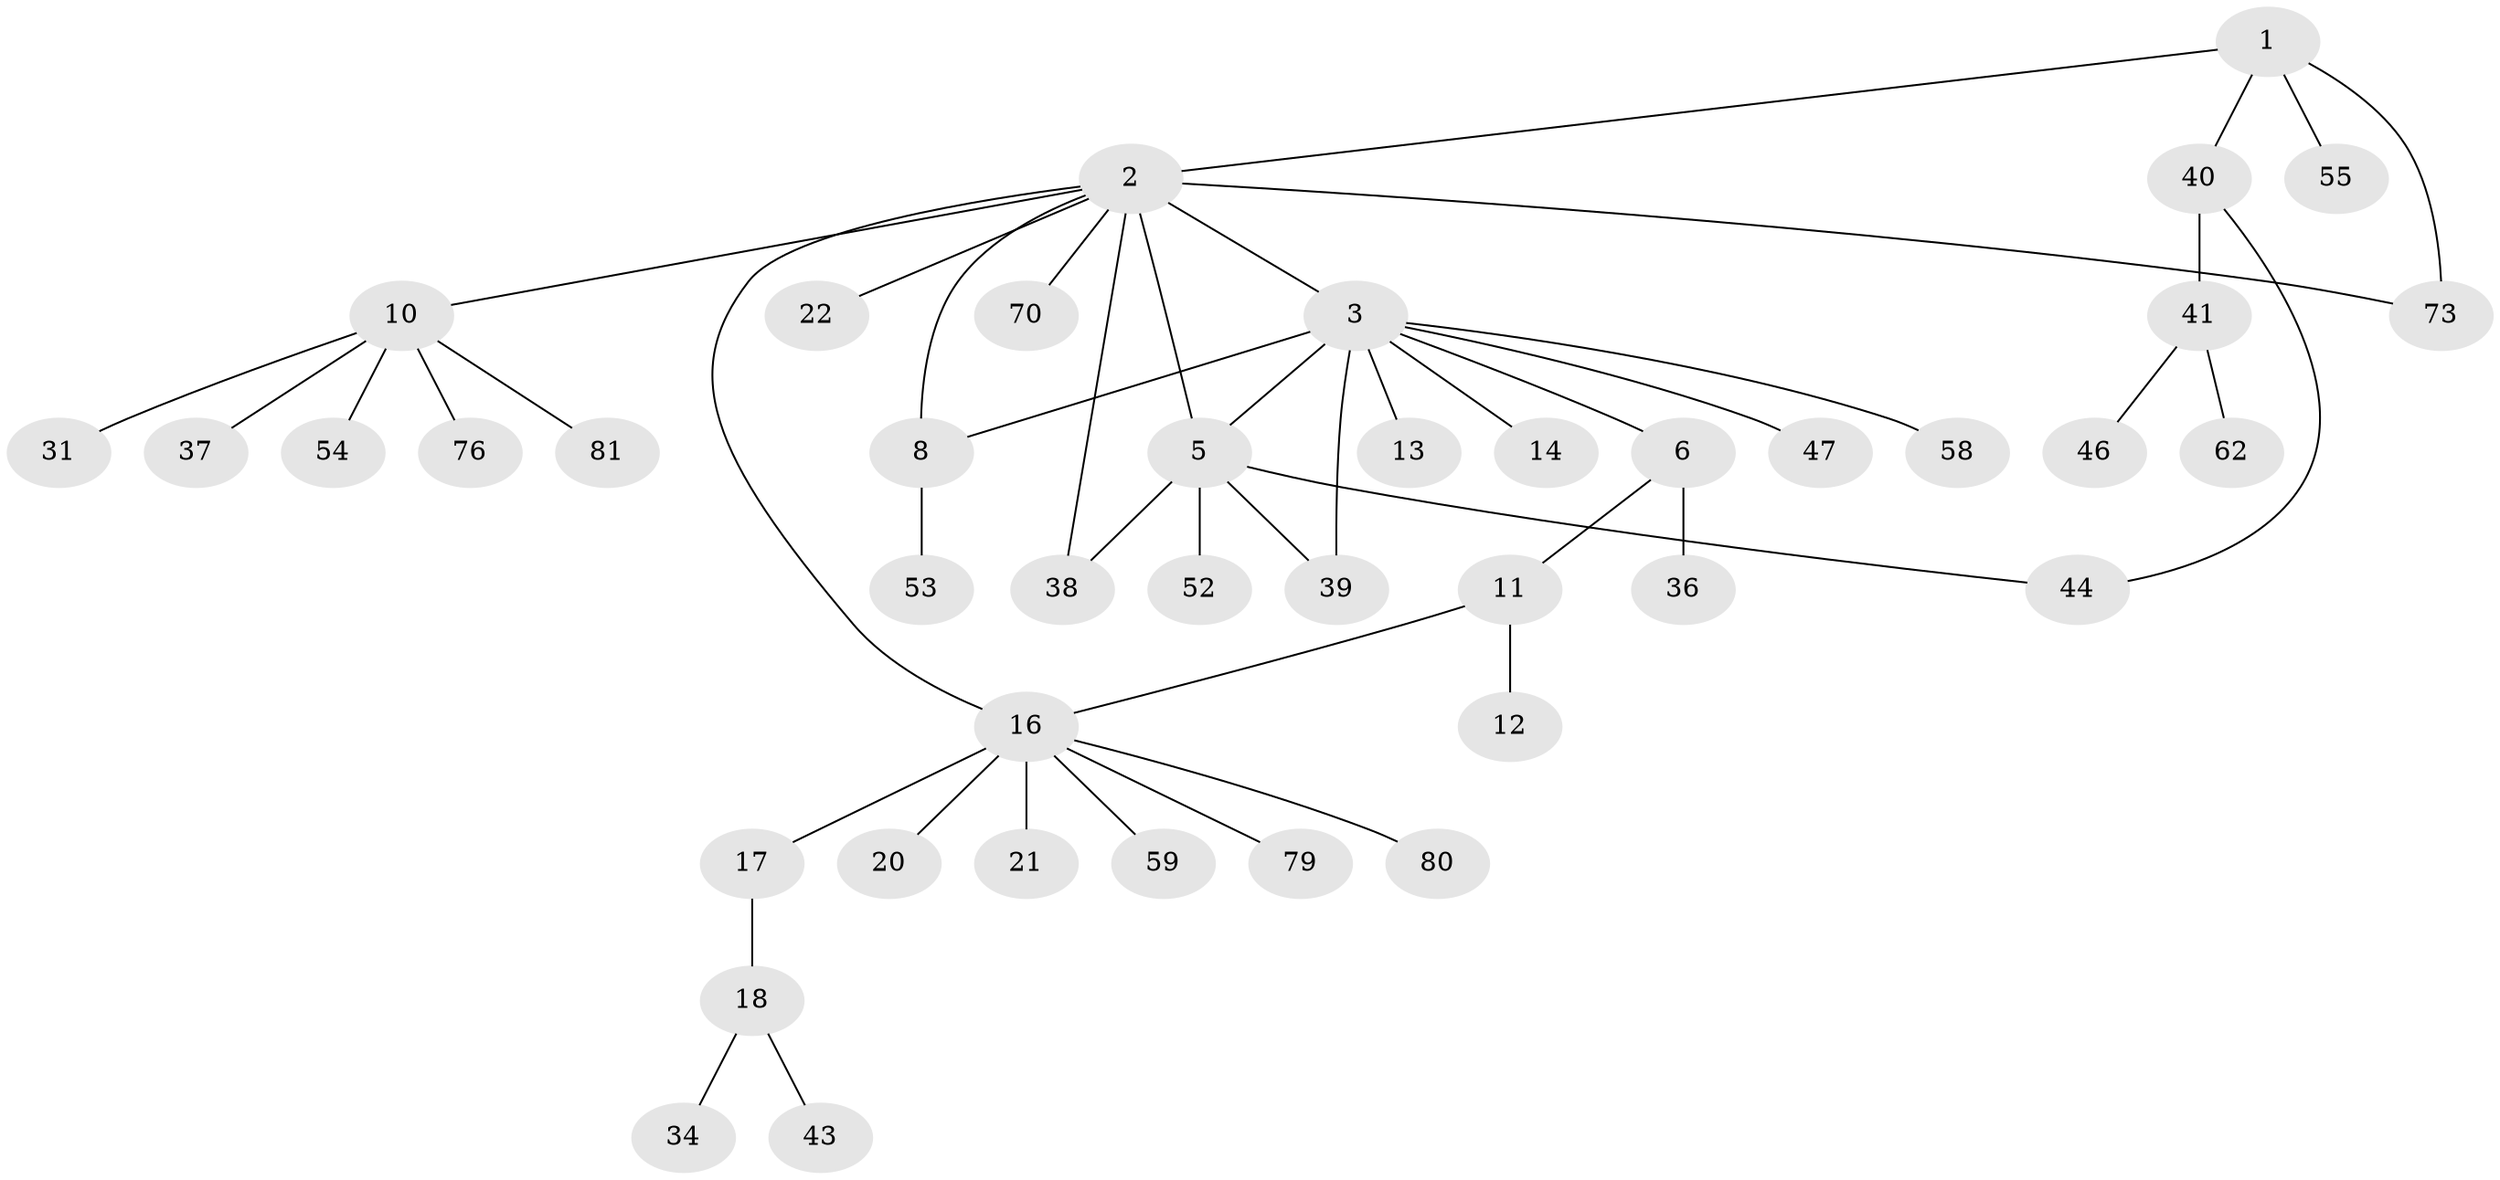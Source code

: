 // original degree distribution, {6: 0.047058823529411764, 13: 0.011764705882352941, 12: 0.011764705882352941, 4: 0.058823529411764705, 2: 0.2235294117647059, 3: 0.10588235294117647, 1: 0.5176470588235295, 9: 0.011764705882352941, 5: 0.011764705882352941}
// Generated by graph-tools (version 1.1) at 2025/14/03/09/25 04:14:36]
// undirected, 42 vertices, 48 edges
graph export_dot {
graph [start="1"]
  node [color=gray90,style=filled];
  1 [super="+19+7+23"];
  2 [super="+50+4+28"];
  3 [super="+26+27+32+33+24"];
  5 [super="+9+35"];
  6 [super="+45"];
  8;
  10;
  11 [super="+15"];
  12;
  13 [super="+29"];
  14;
  16;
  17;
  18;
  20;
  21 [super="+49"];
  22 [super="+63"];
  31 [super="+78+48"];
  34;
  36 [super="+85"];
  37;
  38;
  39;
  40;
  41;
  43;
  44;
  46 [super="+69+60"];
  47;
  52;
  53;
  54;
  55 [super="+72"];
  58;
  59;
  62;
  70;
  73;
  76;
  79;
  80;
  81;
  1 -- 2;
  1 -- 40;
  1 -- 55;
  1 -- 73;
  2 -- 3 [weight=2];
  2 -- 8 [weight=2];
  2 -- 10;
  2 -- 22;
  2 -- 38;
  2 -- 70;
  2 -- 73;
  2 -- 16;
  2 -- 5 [weight=2];
  3 -- 5;
  3 -- 6;
  3 -- 13;
  3 -- 14;
  3 -- 39;
  3 -- 47;
  3 -- 8;
  3 -- 58;
  5 -- 39;
  5 -- 52;
  5 -- 38;
  5 -- 44;
  6 -- 11;
  6 -- 36;
  8 -- 53;
  10 -- 31;
  10 -- 37;
  10 -- 54;
  10 -- 76;
  10 -- 81;
  11 -- 12;
  11 -- 16;
  16 -- 17;
  16 -- 20;
  16 -- 21 [weight=2];
  16 -- 59;
  16 -- 79;
  16 -- 80;
  17 -- 18;
  18 -- 34;
  18 -- 43;
  40 -- 41;
  40 -- 44;
  41 -- 46;
  41 -- 62;
}
